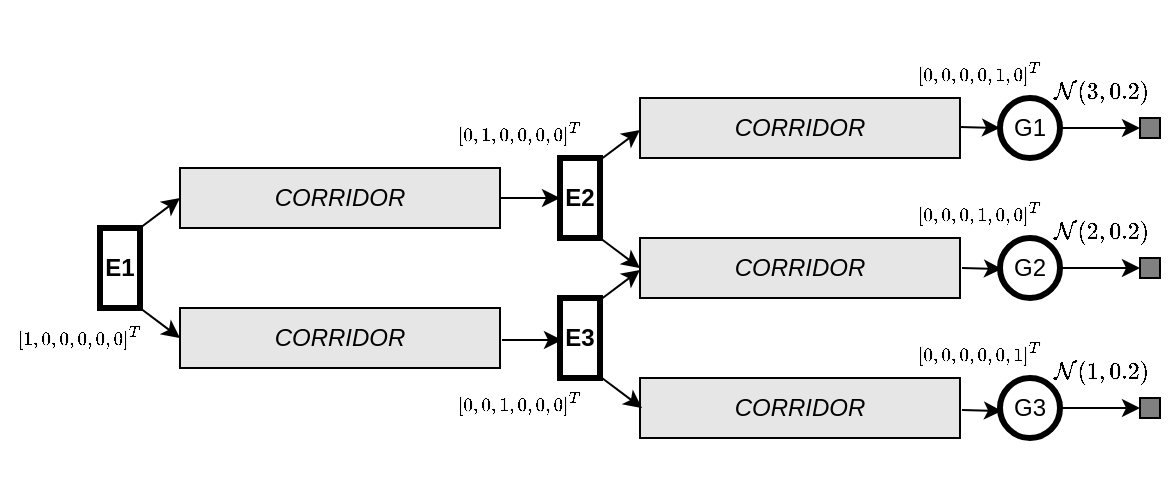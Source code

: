 <mxfile version="12.7.9" type="device"><diagram id="L5BjWWdihWVxJmb2Ls2G" name="Page-1"><mxGraphModel dx="1426" dy="826" grid="1" gridSize="10" guides="1" tooltips="1" connect="1" arrows="1" fold="1" page="1" pageScale="1" pageWidth="827" pageHeight="1169" math="1" shadow="0"><root><mxCell id="0"/><mxCell id="1" parent="0"/><mxCell id="_FEZPpkrONQn7yO1KCmt-3" value="&lt;b&gt;E1&lt;/b&gt;" style="rounded=0;whiteSpace=wrap;html=1;direction=south;strokeWidth=3;" vertex="1" parent="1"><mxGeometry x="180" y="330" width="20" height="40" as="geometry"/></mxCell><mxCell id="_FEZPpkrONQn7yO1KCmt-4" value="&lt;i&gt;CORRIDOR&lt;/i&gt;" style="rounded=0;whiteSpace=wrap;html=1;fillColor=#E6E6E6;" vertex="1" parent="1"><mxGeometry x="220" y="300" width="160" height="30" as="geometry"/></mxCell><mxCell id="_FEZPpkrONQn7yO1KCmt-5" value="&lt;i&gt;CORRIDOR&lt;/i&gt;" style="rounded=0;whiteSpace=wrap;html=1;fillColor=#E6E6E6;" vertex="1" parent="1"><mxGeometry x="220" y="370" width="160" height="30" as="geometry"/></mxCell><mxCell id="_FEZPpkrONQn7yO1KCmt-10" value="&lt;b&gt;E2&lt;/b&gt;" style="rounded=0;whiteSpace=wrap;html=1;direction=south;strokeWidth=3;" vertex="1" parent="1"><mxGeometry x="410" y="295" width="20" height="40" as="geometry"/></mxCell><mxCell id="_FEZPpkrONQn7yO1KCmt-11" value="&lt;i&gt;CORRIDOR&lt;/i&gt;" style="rounded=0;whiteSpace=wrap;html=1;fillColor=#E6E6E6;" vertex="1" parent="1"><mxGeometry x="450" y="265" width="160" height="30" as="geometry"/></mxCell><mxCell id="_FEZPpkrONQn7yO1KCmt-12" value="&lt;i&gt;CORRIDOR&lt;/i&gt;" style="rounded=0;whiteSpace=wrap;html=1;fillColor=#E6E6E6;" vertex="1" parent="1"><mxGeometry x="450" y="335" width="160" height="30" as="geometry"/></mxCell><mxCell id="_FEZPpkrONQn7yO1KCmt-15" value="&lt;b&gt;E3&lt;/b&gt;" style="rounded=0;whiteSpace=wrap;html=1;direction=south;strokeWidth=3;" vertex="1" parent="1"><mxGeometry x="410" y="365" width="20" height="40" as="geometry"/></mxCell><mxCell id="_FEZPpkrONQn7yO1KCmt-16" value="&lt;i&gt;CORRIDOR&lt;/i&gt;" style="rounded=0;whiteSpace=wrap;html=1;fillColor=#E6E6E6;" vertex="1" parent="1"><mxGeometry x="450" y="405" width="160" height="30" as="geometry"/></mxCell><mxCell id="_FEZPpkrONQn7yO1KCmt-17" value="G1" style="ellipse;whiteSpace=wrap;html=1;aspect=fixed;strokeWidth=3;" vertex="1" parent="1"><mxGeometry x="630" y="265" width="30" height="30" as="geometry"/></mxCell><mxCell id="_FEZPpkrONQn7yO1KCmt-18" value="G2" style="ellipse;whiteSpace=wrap;html=1;aspect=fixed;strokeWidth=3;" vertex="1" parent="1"><mxGeometry x="630" y="335" width="30" height="30" as="geometry"/></mxCell><mxCell id="_FEZPpkrONQn7yO1KCmt-19" value="G3" style="ellipse;whiteSpace=wrap;html=1;aspect=fixed;strokeWidth=3;" vertex="1" parent="1"><mxGeometry x="630" y="405" width="30" height="30" as="geometry"/></mxCell><mxCell id="_FEZPpkrONQn7yO1KCmt-20" value="" style="endArrow=classic;html=1;exitX=0;exitY=0;exitDx=0;exitDy=0;entryX=0;entryY=0.5;entryDx=0;entryDy=0;" edge="1" parent="1" source="_FEZPpkrONQn7yO1KCmt-3" target="_FEZPpkrONQn7yO1KCmt-4"><mxGeometry width="50" height="50" relative="1" as="geometry"><mxPoint x="390" y="450" as="sourcePoint"/><mxPoint x="440" y="400" as="targetPoint"/></mxGeometry></mxCell><mxCell id="_FEZPpkrONQn7yO1KCmt-21" value="" style="endArrow=classic;html=1;exitX=0;exitY=0;exitDx=0;exitDy=0;entryX=0;entryY=0.5;entryDx=0;entryDy=0;" edge="1" parent="1"><mxGeometry width="50" height="50" relative="1" as="geometry"><mxPoint x="430" y="296" as="sourcePoint"/><mxPoint x="450" y="281" as="targetPoint"/></mxGeometry></mxCell><mxCell id="_FEZPpkrONQn7yO1KCmt-22" value="" style="endArrow=classic;html=1;exitX=0;exitY=0;exitDx=0;exitDy=0;entryX=0;entryY=0.5;entryDx=0;entryDy=0;" edge="1" parent="1"><mxGeometry width="50" height="50" relative="1" as="geometry"><mxPoint x="430" y="366" as="sourcePoint"/><mxPoint x="450" y="351" as="targetPoint"/></mxGeometry></mxCell><mxCell id="_FEZPpkrONQn7yO1KCmt-23" value="" style="endArrow=classic;html=1;exitX=1;exitY=0;exitDx=0;exitDy=0;entryX=0;entryY=0.5;entryDx=0;entryDy=0;" edge="1" parent="1" source="_FEZPpkrONQn7yO1KCmt-3" target="_FEZPpkrONQn7yO1KCmt-5"><mxGeometry width="50" height="50" relative="1" as="geometry"><mxPoint x="190" y="470" as="sourcePoint"/><mxPoint x="210" y="455" as="targetPoint"/></mxGeometry></mxCell><mxCell id="_FEZPpkrONQn7yO1KCmt-24" value="" style="endArrow=classic;html=1;entryX=0;entryY=0.5;entryDx=0;entryDy=0;" edge="1" parent="1"><mxGeometry width="50" height="50" relative="1" as="geometry"><mxPoint x="431" y="405" as="sourcePoint"/><mxPoint x="451" y="420" as="targetPoint"/></mxGeometry></mxCell><mxCell id="_FEZPpkrONQn7yO1KCmt-25" value="" style="endArrow=classic;html=1;exitX=1;exitY=0;exitDx=0;exitDy=0;entryX=0;entryY=0.5;entryDx=0;entryDy=0;" edge="1" parent="1"><mxGeometry width="50" height="50" relative="1" as="geometry"><mxPoint x="430" y="335" as="sourcePoint"/><mxPoint x="450" y="350" as="targetPoint"/></mxGeometry></mxCell><mxCell id="_FEZPpkrONQn7yO1KCmt-26" value="" style="endArrow=classic;html=1;exitX=1;exitY=0.5;exitDx=0;exitDy=0;entryX=0.5;entryY=1;entryDx=0;entryDy=0;" edge="1" parent="1" source="_FEZPpkrONQn7yO1KCmt-4" target="_FEZPpkrONQn7yO1KCmt-10"><mxGeometry width="50" height="50" relative="1" as="geometry"><mxPoint x="390" y="450" as="sourcePoint"/><mxPoint x="440" y="400" as="targetPoint"/></mxGeometry></mxCell><mxCell id="_FEZPpkrONQn7yO1KCmt-27" value="" style="endArrow=classic;html=1;exitX=1;exitY=0.5;exitDx=0;exitDy=0;entryX=0.5;entryY=1;entryDx=0;entryDy=0;" edge="1" parent="1"><mxGeometry width="50" height="50" relative="1" as="geometry"><mxPoint x="381" y="386" as="sourcePoint"/><mxPoint x="411" y="386" as="targetPoint"/></mxGeometry></mxCell><mxCell id="_FEZPpkrONQn7yO1KCmt-28" value="" style="endArrow=classic;html=1;exitX=1;exitY=0.5;exitDx=0;exitDy=0;" edge="1" parent="1"><mxGeometry width="50" height="50" relative="1" as="geometry"><mxPoint x="610" y="279.5" as="sourcePoint"/><mxPoint x="630" y="280" as="targetPoint"/></mxGeometry></mxCell><mxCell id="_FEZPpkrONQn7yO1KCmt-29" value="" style="endArrow=classic;html=1;exitX=1;exitY=0.5;exitDx=0;exitDy=0;" edge="1" parent="1"><mxGeometry width="50" height="50" relative="1" as="geometry"><mxPoint x="611" y="350" as="sourcePoint"/><mxPoint x="631" y="350.5" as="targetPoint"/></mxGeometry></mxCell><mxCell id="_FEZPpkrONQn7yO1KCmt-30" value="" style="endArrow=classic;html=1;exitX=1;exitY=0.5;exitDx=0;exitDy=0;" edge="1" parent="1"><mxGeometry width="50" height="50" relative="1" as="geometry"><mxPoint x="611" y="421" as="sourcePoint"/><mxPoint x="631" y="421.5" as="targetPoint"/></mxGeometry></mxCell><mxCell id="_FEZPpkrONQn7yO1KCmt-36" value="&lt;font style=&quot;font-size: 10px&quot;&gt;$$\mathcal{N}(3,0.2)$$&lt;/font&gt;" style="text;html=1;strokeColor=none;fillColor=none;align=center;verticalAlign=middle;whiteSpace=wrap;rounded=0;" vertex="1" parent="1"><mxGeometry x="646" y="247" width="70" height="30" as="geometry"/></mxCell><mxCell id="_FEZPpkrONQn7yO1KCmt-37" value="&lt;font style=&quot;font-size: 10px&quot;&gt;$$\mathcal{N}(2,0.2)$$&lt;/font&gt;" style="text;html=1;strokeColor=none;fillColor=none;align=center;verticalAlign=middle;whiteSpace=wrap;rounded=0;" vertex="1" parent="1"><mxGeometry x="646" y="317" width="70" height="30" as="geometry"/></mxCell><mxCell id="_FEZPpkrONQn7yO1KCmt-39" value="&lt;font style=&quot;font-size: 10px&quot;&gt;$$\mathcal{N}(1,0.2)$$&lt;/font&gt;" style="text;html=1;strokeColor=none;fillColor=none;align=center;verticalAlign=middle;whiteSpace=wrap;rounded=0;" vertex="1" parent="1"><mxGeometry x="646" y="387" width="70" height="30" as="geometry"/></mxCell><mxCell id="_FEZPpkrONQn7yO1KCmt-42" value="" style="whiteSpace=wrap;html=1;aspect=fixed;strokeWidth=1;fillColor=#808080;" vertex="1" parent="1"><mxGeometry x="700" y="275" width="10" height="10" as="geometry"/></mxCell><mxCell id="_FEZPpkrONQn7yO1KCmt-44" value="" style="whiteSpace=wrap;html=1;aspect=fixed;strokeWidth=1;fillColor=#808080;" vertex="1" parent="1"><mxGeometry x="700" y="345" width="10" height="10" as="geometry"/></mxCell><mxCell id="_FEZPpkrONQn7yO1KCmt-45" value="" style="whiteSpace=wrap;html=1;aspect=fixed;strokeWidth=1;fillColor=#808080;" vertex="1" parent="1"><mxGeometry x="700" y="415" width="10" height="10" as="geometry"/></mxCell><mxCell id="_FEZPpkrONQn7yO1KCmt-49" value="" style="endArrow=classic;html=1;entryX=0;entryY=0.5;entryDx=0;entryDy=0;exitX=1;exitY=0.5;exitDx=0;exitDy=0;" edge="1" parent="1" source="_FEZPpkrONQn7yO1KCmt-17" target="_FEZPpkrONQn7yO1KCmt-42"><mxGeometry width="50" height="50" relative="1" as="geometry"><mxPoint x="170" y="200" as="sourcePoint"/><mxPoint x="220" y="150" as="targetPoint"/></mxGeometry></mxCell><mxCell id="_FEZPpkrONQn7yO1KCmt-50" value="" style="endArrow=classic;html=1;exitX=1;exitY=0.5;exitDx=0;exitDy=0;" edge="1" parent="1" source="_FEZPpkrONQn7yO1KCmt-18"><mxGeometry width="50" height="50" relative="1" as="geometry"><mxPoint x="680" y="350" as="sourcePoint"/><mxPoint x="700" y="350" as="targetPoint"/></mxGeometry></mxCell><mxCell id="_FEZPpkrONQn7yO1KCmt-51" value="" style="endArrow=classic;html=1;exitX=1;exitY=0.5;exitDx=0;exitDy=0;" edge="1" parent="1" source="_FEZPpkrONQn7yO1KCmt-19"><mxGeometry width="50" height="50" relative="1" as="geometry"><mxPoint x="670" y="420" as="sourcePoint"/><mxPoint x="700" y="420" as="targetPoint"/></mxGeometry></mxCell><mxCell id="_FEZPpkrONQn7yO1KCmt-59" value="&lt;font style=&quot;font-size: 8px&quot;&gt;$$&lt;br&gt;\begin{bmatrix}&lt;br&gt;0,0 ,0 , 1 ,0 ,0&amp;nbsp;&lt;br&gt;\end{bmatrix}&lt;br&gt;^T$$&lt;/font&gt;" style="text;html=1;strokeColor=none;fillColor=none;align=center;verticalAlign=middle;whiteSpace=wrap;rounded=0;" vertex="1" parent="1"><mxGeometry x="580" y="310" width="80" height="25" as="geometry"/></mxCell><mxCell id="_FEZPpkrONQn7yO1KCmt-60" value="&lt;font style=&quot;font-size: 8px&quot;&gt;$$&lt;br&gt;\begin{bmatrix}&lt;br&gt;0,0 ,0 , 0 ,1 ,0&amp;nbsp;&lt;br&gt;\end{bmatrix}&lt;br&gt;^T$$&lt;/font&gt;" style="text;html=1;strokeColor=none;fillColor=none;align=center;verticalAlign=middle;whiteSpace=wrap;rounded=0;" vertex="1" parent="1"><mxGeometry x="580" y="240" width="80" height="25" as="geometry"/></mxCell><mxCell id="_FEZPpkrONQn7yO1KCmt-61" value="&lt;font style=&quot;font-size: 8px&quot;&gt;$$&lt;br&gt;\begin{bmatrix}&lt;br&gt;0,0 ,0 ,0 ,0 ,1&amp;nbsp;&lt;br&gt;\end{bmatrix}&lt;br&gt;^T$$&lt;/font&gt;" style="text;html=1;strokeColor=none;fillColor=none;align=center;verticalAlign=middle;whiteSpace=wrap;rounded=0;" vertex="1" parent="1"><mxGeometry x="580" y="380" width="80" height="25" as="geometry"/></mxCell><mxCell id="_FEZPpkrONQn7yO1KCmt-64" value="&lt;font style=&quot;font-size: 8px&quot;&gt;$$&lt;br&gt;\begin{bmatrix}&lt;br&gt;0,0 ,1, 0 ,0 ,0&amp;nbsp;&lt;br&gt;\end{bmatrix}&lt;br&gt;^T$$&lt;/font&gt;" style="text;html=1;strokeColor=none;fillColor=none;align=center;verticalAlign=middle;whiteSpace=wrap;rounded=0;" vertex="1" parent="1"><mxGeometry x="350" y="405" width="80" height="25" as="geometry"/></mxCell><mxCell id="_FEZPpkrONQn7yO1KCmt-65" value="&lt;font style=&quot;font-size: 8px&quot;&gt;$$&lt;br&gt;\begin{bmatrix}&lt;br&gt;0,1,0 , 0 ,0 ,0&amp;nbsp;&lt;br&gt;\end{bmatrix}&lt;br&gt;^T$$&lt;/font&gt;" style="text;html=1;strokeColor=none;fillColor=none;align=center;verticalAlign=middle;whiteSpace=wrap;rounded=0;" vertex="1" parent="1"><mxGeometry x="350" y="270" width="80" height="25" as="geometry"/></mxCell><mxCell id="_FEZPpkrONQn7yO1KCmt-66" value="&lt;font style=&quot;font-size: 8px&quot;&gt;$$&lt;br&gt;\begin{bmatrix}&lt;br&gt;1,0 ,0 , 0 ,0 ,0&amp;nbsp;&lt;br&gt;\end{bmatrix}&lt;br&gt;^T$$&lt;/font&gt;" style="text;html=1;strokeColor=none;fillColor=none;align=center;verticalAlign=middle;whiteSpace=wrap;rounded=0;" vertex="1" parent="1"><mxGeometry x="130" y="372.5" width="80" height="25" as="geometry"/></mxCell></root></mxGraphModel></diagram></mxfile>
